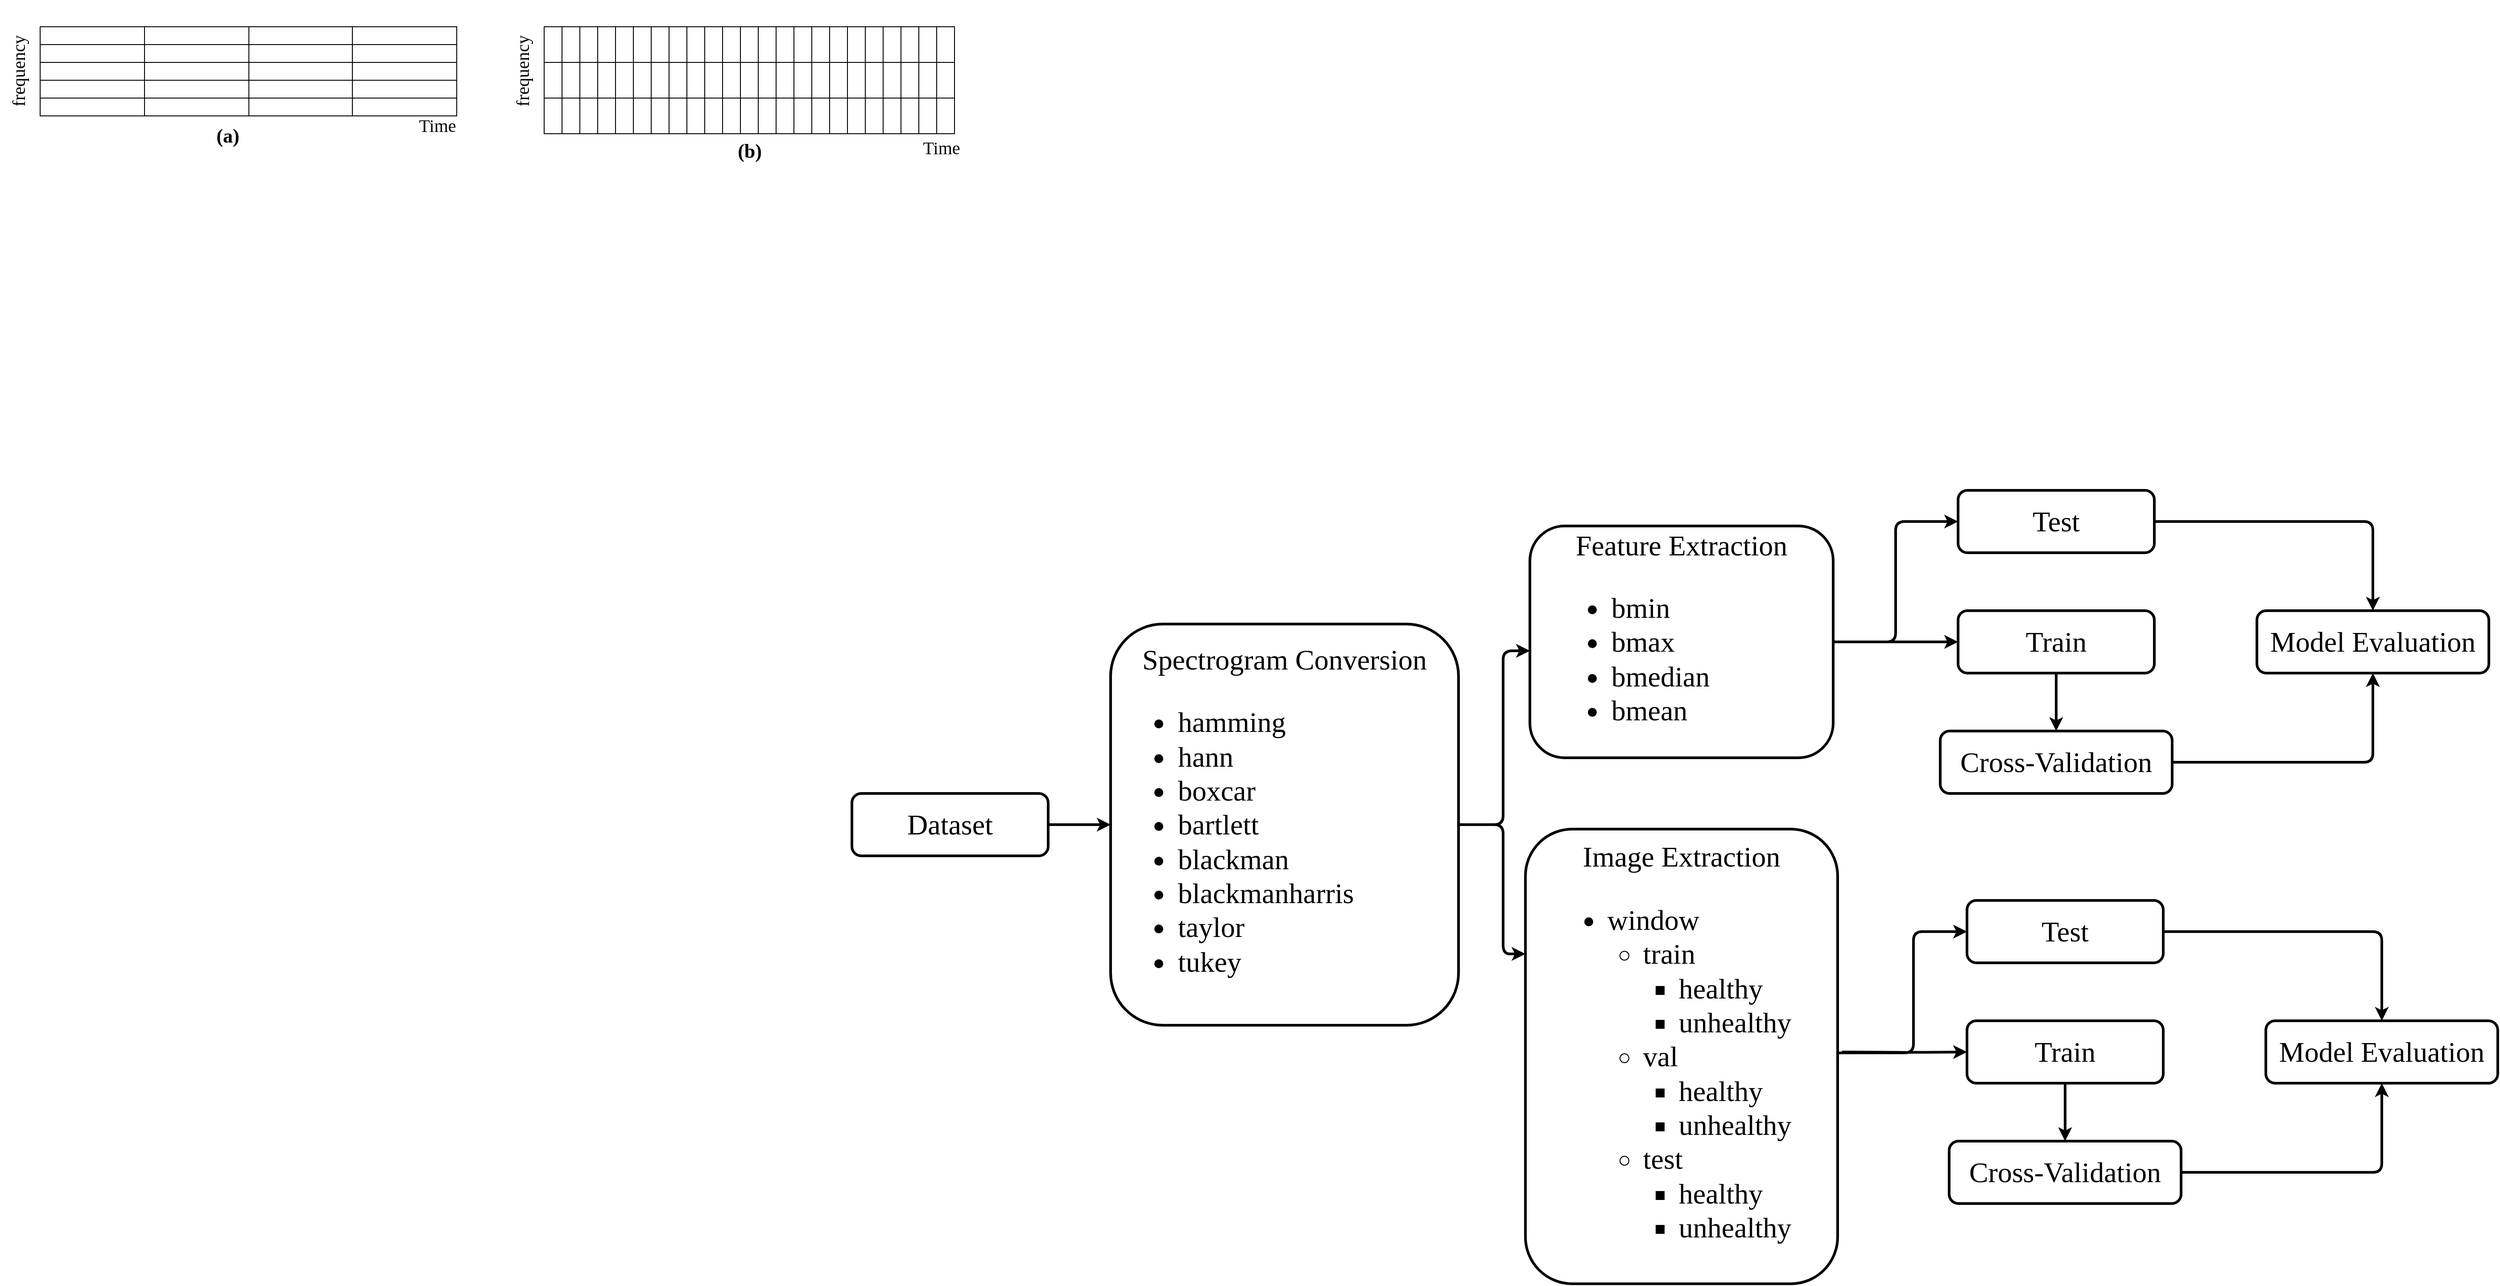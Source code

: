 <mxfile version="23.1.2" type="github">
  <diagram name="Page-1" id="A8CKlPdlSQbvUNhSut7a">
    <mxGraphModel dx="2095" dy="1342" grid="1" gridSize="10" guides="1" tooltips="1" connect="1" arrows="1" fold="1" page="1" pageScale="1" pageWidth="827" pageHeight="1169" math="0" shadow="0">
      <root>
        <mxCell id="0" />
        <mxCell id="1" parent="0" />
        <mxCell id="wyNzjHrCBUUMBbqxbBF1-1" value="" style="shape=table;startSize=0;container=1;collapsible=0;childLayout=tableLayout;fontSize=16;" parent="1" vertex="1">
          <mxGeometry x="150" y="320" width="467" height="100" as="geometry" />
        </mxCell>
        <mxCell id="wyNzjHrCBUUMBbqxbBF1-17" style="shape=tableRow;horizontal=0;startSize=0;swimlaneHead=0;swimlaneBody=0;strokeColor=inherit;top=0;left=0;bottom=0;right=0;collapsible=0;dropTarget=0;fillColor=none;points=[[0,0.5],[1,0.5]];portConstraint=eastwest;fontSize=16;" parent="wyNzjHrCBUUMBbqxbBF1-1" vertex="1">
          <mxGeometry width="467" height="20" as="geometry" />
        </mxCell>
        <mxCell id="wyNzjHrCBUUMBbqxbBF1-18" style="shape=partialRectangle;html=1;whiteSpace=wrap;connectable=0;strokeColor=inherit;overflow=hidden;fillColor=none;top=0;left=0;bottom=0;right=0;pointerEvents=1;fontSize=16;" parent="wyNzjHrCBUUMBbqxbBF1-17" vertex="1">
          <mxGeometry width="117" height="20" as="geometry">
            <mxRectangle width="117" height="20" as="alternateBounds" />
          </mxGeometry>
        </mxCell>
        <mxCell id="wyNzjHrCBUUMBbqxbBF1-19" style="shape=partialRectangle;html=1;whiteSpace=wrap;connectable=0;strokeColor=inherit;overflow=hidden;fillColor=none;top=0;left=0;bottom=0;right=0;pointerEvents=1;fontSize=16;" parent="wyNzjHrCBUUMBbqxbBF1-17" vertex="1">
          <mxGeometry x="117" width="117" height="20" as="geometry">
            <mxRectangle width="117" height="20" as="alternateBounds" />
          </mxGeometry>
        </mxCell>
        <mxCell id="wyNzjHrCBUUMBbqxbBF1-20" style="shape=partialRectangle;html=1;whiteSpace=wrap;connectable=0;strokeColor=inherit;overflow=hidden;fillColor=none;top=0;left=0;bottom=0;right=0;pointerEvents=1;fontSize=16;" parent="wyNzjHrCBUUMBbqxbBF1-17" vertex="1">
          <mxGeometry x="234" width="116" height="20" as="geometry">
            <mxRectangle width="116" height="20" as="alternateBounds" />
          </mxGeometry>
        </mxCell>
        <mxCell id="wyNzjHrCBUUMBbqxbBF1-21" style="shape=partialRectangle;html=1;whiteSpace=wrap;connectable=0;strokeColor=inherit;overflow=hidden;fillColor=none;top=0;left=0;bottom=0;right=0;pointerEvents=1;fontSize=16;" parent="wyNzjHrCBUUMBbqxbBF1-17" vertex="1">
          <mxGeometry x="350" width="117" height="20" as="geometry">
            <mxRectangle width="117" height="20" as="alternateBounds" />
          </mxGeometry>
        </mxCell>
        <mxCell id="wyNzjHrCBUUMBbqxbBF1-2" value="" style="shape=tableRow;horizontal=0;startSize=0;swimlaneHead=0;swimlaneBody=0;strokeColor=inherit;top=0;left=0;bottom=0;right=0;collapsible=0;dropTarget=0;fillColor=none;points=[[0,0.5],[1,0.5]];portConstraint=eastwest;fontSize=16;" parent="wyNzjHrCBUUMBbqxbBF1-1" vertex="1">
          <mxGeometry y="20" width="467" height="20" as="geometry" />
        </mxCell>
        <mxCell id="wyNzjHrCBUUMBbqxbBF1-14" style="shape=partialRectangle;html=1;whiteSpace=wrap;connectable=0;strokeColor=inherit;overflow=hidden;fillColor=none;top=0;left=0;bottom=0;right=0;pointerEvents=1;fontSize=16;" parent="wyNzjHrCBUUMBbqxbBF1-2" vertex="1">
          <mxGeometry width="117" height="20" as="geometry">
            <mxRectangle width="117" height="20" as="alternateBounds" />
          </mxGeometry>
        </mxCell>
        <mxCell id="wyNzjHrCBUUMBbqxbBF1-3" value="" style="shape=partialRectangle;html=1;whiteSpace=wrap;connectable=0;strokeColor=inherit;overflow=hidden;fillColor=none;top=0;left=0;bottom=0;right=0;pointerEvents=1;fontSize=16;" parent="wyNzjHrCBUUMBbqxbBF1-2" vertex="1">
          <mxGeometry x="117" width="117" height="20" as="geometry">
            <mxRectangle width="117" height="20" as="alternateBounds" />
          </mxGeometry>
        </mxCell>
        <mxCell id="wyNzjHrCBUUMBbqxbBF1-4" value="" style="shape=partialRectangle;html=1;whiteSpace=wrap;connectable=0;strokeColor=inherit;overflow=hidden;fillColor=none;top=0;left=0;bottom=0;right=0;pointerEvents=1;fontSize=16;" parent="wyNzjHrCBUUMBbqxbBF1-2" vertex="1">
          <mxGeometry x="234" width="116" height="20" as="geometry">
            <mxRectangle width="116" height="20" as="alternateBounds" />
          </mxGeometry>
        </mxCell>
        <mxCell id="wyNzjHrCBUUMBbqxbBF1-5" value="" style="shape=partialRectangle;html=1;whiteSpace=wrap;connectable=0;strokeColor=inherit;overflow=hidden;fillColor=none;top=0;left=0;bottom=0;right=0;pointerEvents=1;fontSize=16;" parent="wyNzjHrCBUUMBbqxbBF1-2" vertex="1">
          <mxGeometry x="350" width="117" height="20" as="geometry">
            <mxRectangle width="117" height="20" as="alternateBounds" />
          </mxGeometry>
        </mxCell>
        <mxCell id="wyNzjHrCBUUMBbqxbBF1-6" value="" style="shape=tableRow;horizontal=0;startSize=0;swimlaneHead=0;swimlaneBody=0;strokeColor=inherit;top=0;left=0;bottom=0;right=0;collapsible=0;dropTarget=0;fillColor=none;points=[[0,0.5],[1,0.5]];portConstraint=eastwest;fontSize=16;" parent="wyNzjHrCBUUMBbqxbBF1-1" vertex="1">
          <mxGeometry y="40" width="467" height="20" as="geometry" />
        </mxCell>
        <mxCell id="wyNzjHrCBUUMBbqxbBF1-15" style="shape=partialRectangle;html=1;whiteSpace=wrap;connectable=0;strokeColor=inherit;overflow=hidden;fillColor=none;top=0;left=0;bottom=0;right=0;pointerEvents=1;fontSize=16;" parent="wyNzjHrCBUUMBbqxbBF1-6" vertex="1">
          <mxGeometry width="117" height="20" as="geometry">
            <mxRectangle width="117" height="20" as="alternateBounds" />
          </mxGeometry>
        </mxCell>
        <mxCell id="wyNzjHrCBUUMBbqxbBF1-7" value="" style="shape=partialRectangle;html=1;whiteSpace=wrap;connectable=0;strokeColor=inherit;overflow=hidden;fillColor=none;top=0;left=0;bottom=0;right=0;pointerEvents=1;fontSize=16;" parent="wyNzjHrCBUUMBbqxbBF1-6" vertex="1">
          <mxGeometry x="117" width="117" height="20" as="geometry">
            <mxRectangle width="117" height="20" as="alternateBounds" />
          </mxGeometry>
        </mxCell>
        <mxCell id="wyNzjHrCBUUMBbqxbBF1-8" value="" style="shape=partialRectangle;html=1;whiteSpace=wrap;connectable=0;strokeColor=inherit;overflow=hidden;fillColor=none;top=0;left=0;bottom=0;right=0;pointerEvents=1;fontSize=16;" parent="wyNzjHrCBUUMBbqxbBF1-6" vertex="1">
          <mxGeometry x="234" width="116" height="20" as="geometry">
            <mxRectangle width="116" height="20" as="alternateBounds" />
          </mxGeometry>
        </mxCell>
        <mxCell id="wyNzjHrCBUUMBbqxbBF1-9" value="" style="shape=partialRectangle;html=1;whiteSpace=wrap;connectable=0;strokeColor=inherit;overflow=hidden;fillColor=none;top=0;left=0;bottom=0;right=0;pointerEvents=1;fontSize=16;" parent="wyNzjHrCBUUMBbqxbBF1-6" vertex="1">
          <mxGeometry x="350" width="117" height="20" as="geometry">
            <mxRectangle width="117" height="20" as="alternateBounds" />
          </mxGeometry>
        </mxCell>
        <mxCell id="wyNzjHrCBUUMBbqxbBF1-10" value="" style="shape=tableRow;horizontal=0;startSize=0;swimlaneHead=0;swimlaneBody=0;strokeColor=inherit;top=0;left=0;bottom=0;right=0;collapsible=0;dropTarget=0;fillColor=none;points=[[0,0.5],[1,0.5]];portConstraint=eastwest;fontSize=16;" parent="wyNzjHrCBUUMBbqxbBF1-1" vertex="1">
          <mxGeometry y="60" width="467" height="20" as="geometry" />
        </mxCell>
        <mxCell id="wyNzjHrCBUUMBbqxbBF1-16" style="shape=partialRectangle;html=1;whiteSpace=wrap;connectable=0;strokeColor=inherit;overflow=hidden;fillColor=none;top=0;left=0;bottom=0;right=0;pointerEvents=1;fontSize=16;" parent="wyNzjHrCBUUMBbqxbBF1-10" vertex="1">
          <mxGeometry width="117" height="20" as="geometry">
            <mxRectangle width="117" height="20" as="alternateBounds" />
          </mxGeometry>
        </mxCell>
        <mxCell id="wyNzjHrCBUUMBbqxbBF1-11" value="" style="shape=partialRectangle;html=1;whiteSpace=wrap;connectable=0;strokeColor=inherit;overflow=hidden;fillColor=none;top=0;left=0;bottom=0;right=0;pointerEvents=1;fontSize=16;" parent="wyNzjHrCBUUMBbqxbBF1-10" vertex="1">
          <mxGeometry x="117" width="117" height="20" as="geometry">
            <mxRectangle width="117" height="20" as="alternateBounds" />
          </mxGeometry>
        </mxCell>
        <mxCell id="wyNzjHrCBUUMBbqxbBF1-12" value="" style="shape=partialRectangle;html=1;whiteSpace=wrap;connectable=0;strokeColor=inherit;overflow=hidden;fillColor=none;top=0;left=0;bottom=0;right=0;pointerEvents=1;fontSize=16;" parent="wyNzjHrCBUUMBbqxbBF1-10" vertex="1">
          <mxGeometry x="234" width="116" height="20" as="geometry">
            <mxRectangle width="116" height="20" as="alternateBounds" />
          </mxGeometry>
        </mxCell>
        <mxCell id="wyNzjHrCBUUMBbqxbBF1-13" value="" style="shape=partialRectangle;html=1;whiteSpace=wrap;connectable=0;strokeColor=inherit;overflow=hidden;fillColor=none;top=0;left=0;bottom=0;right=0;pointerEvents=1;fontSize=16;" parent="wyNzjHrCBUUMBbqxbBF1-10" vertex="1">
          <mxGeometry x="350" width="117" height="20" as="geometry">
            <mxRectangle width="117" height="20" as="alternateBounds" />
          </mxGeometry>
        </mxCell>
        <mxCell id="wyNzjHrCBUUMBbqxbBF1-22" style="shape=tableRow;horizontal=0;startSize=0;swimlaneHead=0;swimlaneBody=0;strokeColor=inherit;top=0;left=0;bottom=0;right=0;collapsible=0;dropTarget=0;fillColor=none;points=[[0,0.5],[1,0.5]];portConstraint=eastwest;fontSize=16;" parent="wyNzjHrCBUUMBbqxbBF1-1" vertex="1">
          <mxGeometry y="80" width="467" height="20" as="geometry" />
        </mxCell>
        <mxCell id="wyNzjHrCBUUMBbqxbBF1-23" style="shape=partialRectangle;html=1;whiteSpace=wrap;connectable=0;strokeColor=inherit;overflow=hidden;fillColor=none;top=0;left=0;bottom=0;right=0;pointerEvents=1;fontSize=16;" parent="wyNzjHrCBUUMBbqxbBF1-22" vertex="1">
          <mxGeometry width="117" height="20" as="geometry">
            <mxRectangle width="117" height="20" as="alternateBounds" />
          </mxGeometry>
        </mxCell>
        <mxCell id="wyNzjHrCBUUMBbqxbBF1-24" style="shape=partialRectangle;html=1;whiteSpace=wrap;connectable=0;strokeColor=inherit;overflow=hidden;fillColor=none;top=0;left=0;bottom=0;right=0;pointerEvents=1;fontSize=16;" parent="wyNzjHrCBUUMBbqxbBF1-22" vertex="1">
          <mxGeometry x="117" width="117" height="20" as="geometry">
            <mxRectangle width="117" height="20" as="alternateBounds" />
          </mxGeometry>
        </mxCell>
        <mxCell id="wyNzjHrCBUUMBbqxbBF1-25" style="shape=partialRectangle;html=1;whiteSpace=wrap;connectable=0;strokeColor=inherit;overflow=hidden;fillColor=none;top=0;left=0;bottom=0;right=0;pointerEvents=1;fontSize=16;" parent="wyNzjHrCBUUMBbqxbBF1-22" vertex="1">
          <mxGeometry x="234" width="116" height="20" as="geometry">
            <mxRectangle width="116" height="20" as="alternateBounds" />
          </mxGeometry>
        </mxCell>
        <mxCell id="wyNzjHrCBUUMBbqxbBF1-26" style="shape=partialRectangle;html=1;whiteSpace=wrap;connectable=0;strokeColor=inherit;overflow=hidden;fillColor=none;top=0;left=0;bottom=0;right=0;pointerEvents=1;fontSize=16;" parent="wyNzjHrCBUUMBbqxbBF1-22" vertex="1">
          <mxGeometry x="350" width="117" height="20" as="geometry">
            <mxRectangle width="117" height="20" as="alternateBounds" />
          </mxGeometry>
        </mxCell>
        <mxCell id="wyNzjHrCBUUMBbqxbBF1-27" value="Time" style="text;html=1;align=center;verticalAlign=middle;resizable=0;points=[];autosize=1;strokeColor=none;fillColor=none;fontSize=20;fontFamily=Times New Roman;" parent="1" vertex="1">
          <mxGeometry x="560" y="410" width="70" height="40" as="geometry" />
        </mxCell>
        <mxCell id="wyNzjHrCBUUMBbqxbBF1-28" value="frequency" style="text;html=1;align=center;verticalAlign=middle;resizable=0;points=[];autosize=1;strokeColor=none;fillColor=none;fontSize=20;fontFamily=Times New Roman;rotation=-90;" parent="1" vertex="1">
          <mxGeometry x="75" y="350" width="100" height="40" as="geometry" />
        </mxCell>
        <mxCell id="wyNzjHrCBUUMBbqxbBF1-29" value="" style="shape=table;startSize=0;container=1;collapsible=0;childLayout=tableLayout;fontSize=16;" parent="1" vertex="1">
          <mxGeometry x="715" y="320" width="460" height="120" as="geometry" />
        </mxCell>
        <mxCell id="wyNzjHrCBUUMBbqxbBF1-30" value="" style="shape=tableRow;horizontal=0;startSize=0;swimlaneHead=0;swimlaneBody=0;strokeColor=inherit;top=0;left=0;bottom=0;right=0;collapsible=0;dropTarget=0;fillColor=none;points=[[0,0.5],[1,0.5]];portConstraint=eastwest;fontSize=16;" parent="wyNzjHrCBUUMBbqxbBF1-29" vertex="1">
          <mxGeometry width="460" height="40" as="geometry" />
        </mxCell>
        <mxCell id="wyNzjHrCBUUMBbqxbBF1-104" style="shape=partialRectangle;html=1;whiteSpace=wrap;connectable=0;strokeColor=inherit;overflow=hidden;fillColor=none;top=0;left=0;bottom=0;right=0;pointerEvents=1;fontSize=16;" parent="wyNzjHrCBUUMBbqxbBF1-30" vertex="1">
          <mxGeometry width="20" height="40" as="geometry">
            <mxRectangle width="20" height="40" as="alternateBounds" />
          </mxGeometry>
        </mxCell>
        <mxCell id="wyNzjHrCBUUMBbqxbBF1-101" style="shape=partialRectangle;html=1;whiteSpace=wrap;connectable=0;strokeColor=inherit;overflow=hidden;fillColor=none;top=0;left=0;bottom=0;right=0;pointerEvents=1;fontSize=16;" parent="wyNzjHrCBUUMBbqxbBF1-30" vertex="1">
          <mxGeometry x="20" width="20" height="40" as="geometry">
            <mxRectangle width="20" height="40" as="alternateBounds" />
          </mxGeometry>
        </mxCell>
        <mxCell id="wyNzjHrCBUUMBbqxbBF1-98" style="shape=partialRectangle;html=1;whiteSpace=wrap;connectable=0;strokeColor=inherit;overflow=hidden;fillColor=none;top=0;left=0;bottom=0;right=0;pointerEvents=1;fontSize=16;" parent="wyNzjHrCBUUMBbqxbBF1-30" vertex="1">
          <mxGeometry x="40" width="20" height="40" as="geometry">
            <mxRectangle width="20" height="40" as="alternateBounds" />
          </mxGeometry>
        </mxCell>
        <mxCell id="wyNzjHrCBUUMBbqxbBF1-95" style="shape=partialRectangle;html=1;whiteSpace=wrap;connectable=0;strokeColor=inherit;overflow=hidden;fillColor=none;top=0;left=0;bottom=0;right=0;pointerEvents=1;fontSize=16;" parent="wyNzjHrCBUUMBbqxbBF1-30" vertex="1">
          <mxGeometry x="60" width="20" height="40" as="geometry">
            <mxRectangle width="20" height="40" as="alternateBounds" />
          </mxGeometry>
        </mxCell>
        <mxCell id="wyNzjHrCBUUMBbqxbBF1-92" style="shape=partialRectangle;html=1;whiteSpace=wrap;connectable=0;strokeColor=inherit;overflow=hidden;fillColor=none;top=0;left=0;bottom=0;right=0;pointerEvents=1;fontSize=16;" parent="wyNzjHrCBUUMBbqxbBF1-30" vertex="1">
          <mxGeometry x="80" width="20" height="40" as="geometry">
            <mxRectangle width="20" height="40" as="alternateBounds" />
          </mxGeometry>
        </mxCell>
        <mxCell id="wyNzjHrCBUUMBbqxbBF1-89" style="shape=partialRectangle;html=1;whiteSpace=wrap;connectable=0;strokeColor=inherit;overflow=hidden;fillColor=none;top=0;left=0;bottom=0;right=0;pointerEvents=1;fontSize=16;" parent="wyNzjHrCBUUMBbqxbBF1-30" vertex="1">
          <mxGeometry x="100" width="20" height="40" as="geometry">
            <mxRectangle width="20" height="40" as="alternateBounds" />
          </mxGeometry>
        </mxCell>
        <mxCell id="wyNzjHrCBUUMBbqxbBF1-86" style="shape=partialRectangle;html=1;whiteSpace=wrap;connectable=0;strokeColor=inherit;overflow=hidden;fillColor=none;top=0;left=0;bottom=0;right=0;pointerEvents=1;fontSize=16;" parent="wyNzjHrCBUUMBbqxbBF1-30" vertex="1">
          <mxGeometry x="120" width="20" height="40" as="geometry">
            <mxRectangle width="20" height="40" as="alternateBounds" />
          </mxGeometry>
        </mxCell>
        <mxCell id="wyNzjHrCBUUMBbqxbBF1-83" style="shape=partialRectangle;html=1;whiteSpace=wrap;connectable=0;strokeColor=inherit;overflow=hidden;fillColor=none;top=0;left=0;bottom=0;right=0;pointerEvents=1;fontSize=16;" parent="wyNzjHrCBUUMBbqxbBF1-30" vertex="1">
          <mxGeometry x="140" width="20" height="40" as="geometry">
            <mxRectangle width="20" height="40" as="alternateBounds" />
          </mxGeometry>
        </mxCell>
        <mxCell id="wyNzjHrCBUUMBbqxbBF1-80" style="shape=partialRectangle;html=1;whiteSpace=wrap;connectable=0;strokeColor=inherit;overflow=hidden;fillColor=none;top=0;left=0;bottom=0;right=0;pointerEvents=1;fontSize=16;" parent="wyNzjHrCBUUMBbqxbBF1-30" vertex="1">
          <mxGeometry x="160" width="20" height="40" as="geometry">
            <mxRectangle width="20" height="40" as="alternateBounds" />
          </mxGeometry>
        </mxCell>
        <mxCell id="wyNzjHrCBUUMBbqxbBF1-77" style="shape=partialRectangle;html=1;whiteSpace=wrap;connectable=0;strokeColor=inherit;overflow=hidden;fillColor=none;top=0;left=0;bottom=0;right=0;pointerEvents=1;fontSize=16;" parent="wyNzjHrCBUUMBbqxbBF1-30" vertex="1">
          <mxGeometry x="180" width="20" height="40" as="geometry">
            <mxRectangle width="20" height="40" as="alternateBounds" />
          </mxGeometry>
        </mxCell>
        <mxCell id="wyNzjHrCBUUMBbqxbBF1-74" style="shape=partialRectangle;html=1;whiteSpace=wrap;connectable=0;strokeColor=inherit;overflow=hidden;fillColor=none;top=0;left=0;bottom=0;right=0;pointerEvents=1;fontSize=16;" parent="wyNzjHrCBUUMBbqxbBF1-30" vertex="1">
          <mxGeometry x="200" width="20" height="40" as="geometry">
            <mxRectangle width="20" height="40" as="alternateBounds" />
          </mxGeometry>
        </mxCell>
        <mxCell id="wyNzjHrCBUUMBbqxbBF1-71" style="shape=partialRectangle;html=1;whiteSpace=wrap;connectable=0;strokeColor=inherit;overflow=hidden;fillColor=none;top=0;left=0;bottom=0;right=0;pointerEvents=1;fontSize=16;" parent="wyNzjHrCBUUMBbqxbBF1-30" vertex="1">
          <mxGeometry x="220" width="20" height="40" as="geometry">
            <mxRectangle width="20" height="40" as="alternateBounds" />
          </mxGeometry>
        </mxCell>
        <mxCell id="wyNzjHrCBUUMBbqxbBF1-68" style="shape=partialRectangle;html=1;whiteSpace=wrap;connectable=0;strokeColor=inherit;overflow=hidden;fillColor=none;top=0;left=0;bottom=0;right=0;pointerEvents=1;fontSize=16;" parent="wyNzjHrCBUUMBbqxbBF1-30" vertex="1">
          <mxGeometry x="240" width="20" height="40" as="geometry">
            <mxRectangle width="20" height="40" as="alternateBounds" />
          </mxGeometry>
        </mxCell>
        <mxCell id="wyNzjHrCBUUMBbqxbBF1-65" style="shape=partialRectangle;html=1;whiteSpace=wrap;connectable=0;strokeColor=inherit;overflow=hidden;fillColor=none;top=0;left=0;bottom=0;right=0;pointerEvents=1;fontSize=16;" parent="wyNzjHrCBUUMBbqxbBF1-30" vertex="1">
          <mxGeometry x="260" width="20" height="40" as="geometry">
            <mxRectangle width="20" height="40" as="alternateBounds" />
          </mxGeometry>
        </mxCell>
        <mxCell id="wyNzjHrCBUUMBbqxbBF1-62" style="shape=partialRectangle;html=1;whiteSpace=wrap;connectable=0;strokeColor=inherit;overflow=hidden;fillColor=none;top=0;left=0;bottom=0;right=0;pointerEvents=1;fontSize=16;" parent="wyNzjHrCBUUMBbqxbBF1-30" vertex="1">
          <mxGeometry x="280" width="20" height="40" as="geometry">
            <mxRectangle width="20" height="40" as="alternateBounds" />
          </mxGeometry>
        </mxCell>
        <mxCell id="wyNzjHrCBUUMBbqxbBF1-59" style="shape=partialRectangle;html=1;whiteSpace=wrap;connectable=0;strokeColor=inherit;overflow=hidden;fillColor=none;top=0;left=0;bottom=0;right=0;pointerEvents=1;fontSize=16;" parent="wyNzjHrCBUUMBbqxbBF1-30" vertex="1">
          <mxGeometry x="300" width="20" height="40" as="geometry">
            <mxRectangle width="20" height="40" as="alternateBounds" />
          </mxGeometry>
        </mxCell>
        <mxCell id="wyNzjHrCBUUMBbqxbBF1-54" style="shape=partialRectangle;html=1;whiteSpace=wrap;connectable=0;strokeColor=inherit;overflow=hidden;fillColor=none;top=0;left=0;bottom=0;right=0;pointerEvents=1;fontSize=16;" parent="wyNzjHrCBUUMBbqxbBF1-30" vertex="1">
          <mxGeometry x="320" width="20" height="40" as="geometry">
            <mxRectangle width="20" height="40" as="alternateBounds" />
          </mxGeometry>
        </mxCell>
        <mxCell id="wyNzjHrCBUUMBbqxbBF1-51" style="shape=partialRectangle;html=1;whiteSpace=wrap;connectable=0;strokeColor=inherit;overflow=hidden;fillColor=none;top=0;left=0;bottom=0;right=0;pointerEvents=1;fontSize=16;" parent="wyNzjHrCBUUMBbqxbBF1-30" vertex="1">
          <mxGeometry x="340" width="20" height="40" as="geometry">
            <mxRectangle width="20" height="40" as="alternateBounds" />
          </mxGeometry>
        </mxCell>
        <mxCell id="wyNzjHrCBUUMBbqxbBF1-48" style="shape=partialRectangle;html=1;whiteSpace=wrap;connectable=0;strokeColor=inherit;overflow=hidden;fillColor=none;top=0;left=0;bottom=0;right=0;pointerEvents=1;fontSize=16;" parent="wyNzjHrCBUUMBbqxbBF1-30" vertex="1">
          <mxGeometry x="360" width="20" height="40" as="geometry">
            <mxRectangle width="20" height="40" as="alternateBounds" />
          </mxGeometry>
        </mxCell>
        <mxCell id="wyNzjHrCBUUMBbqxbBF1-45" style="shape=partialRectangle;html=1;whiteSpace=wrap;connectable=0;strokeColor=inherit;overflow=hidden;fillColor=none;top=0;left=0;bottom=0;right=0;pointerEvents=1;fontSize=16;" parent="wyNzjHrCBUUMBbqxbBF1-30" vertex="1">
          <mxGeometry x="380" width="20" height="40" as="geometry">
            <mxRectangle width="20" height="40" as="alternateBounds" />
          </mxGeometry>
        </mxCell>
        <mxCell id="wyNzjHrCBUUMBbqxbBF1-42" style="shape=partialRectangle;html=1;whiteSpace=wrap;connectable=0;strokeColor=inherit;overflow=hidden;fillColor=none;top=0;left=0;bottom=0;right=0;pointerEvents=1;fontSize=16;" parent="wyNzjHrCBUUMBbqxbBF1-30" vertex="1">
          <mxGeometry x="400" width="20" height="40" as="geometry">
            <mxRectangle width="20" height="40" as="alternateBounds" />
          </mxGeometry>
        </mxCell>
        <mxCell id="wyNzjHrCBUUMBbqxbBF1-31" value="" style="shape=partialRectangle;html=1;whiteSpace=wrap;connectable=0;strokeColor=inherit;overflow=hidden;fillColor=none;top=0;left=0;bottom=0;right=0;pointerEvents=1;fontSize=16;" parent="wyNzjHrCBUUMBbqxbBF1-30" vertex="1">
          <mxGeometry x="420" width="20" height="40" as="geometry">
            <mxRectangle width="20" height="40" as="alternateBounds" />
          </mxGeometry>
        </mxCell>
        <mxCell id="wyNzjHrCBUUMBbqxbBF1-32" value="" style="shape=partialRectangle;html=1;whiteSpace=wrap;connectable=0;strokeColor=inherit;overflow=hidden;fillColor=none;top=0;left=0;bottom=0;right=0;pointerEvents=1;fontSize=16;" parent="wyNzjHrCBUUMBbqxbBF1-30" vertex="1">
          <mxGeometry x="440" width="20" height="40" as="geometry">
            <mxRectangle width="20" height="40" as="alternateBounds" />
          </mxGeometry>
        </mxCell>
        <mxCell id="wyNzjHrCBUUMBbqxbBF1-34" value="" style="shape=tableRow;horizontal=0;startSize=0;swimlaneHead=0;swimlaneBody=0;strokeColor=inherit;top=0;left=0;bottom=0;right=0;collapsible=0;dropTarget=0;fillColor=none;points=[[0,0.5],[1,0.5]];portConstraint=eastwest;fontSize=16;" parent="wyNzjHrCBUUMBbqxbBF1-29" vertex="1">
          <mxGeometry y="40" width="460" height="40" as="geometry" />
        </mxCell>
        <mxCell id="wyNzjHrCBUUMBbqxbBF1-105" style="shape=partialRectangle;html=1;whiteSpace=wrap;connectable=0;strokeColor=inherit;overflow=hidden;fillColor=none;top=0;left=0;bottom=0;right=0;pointerEvents=1;fontSize=16;" parent="wyNzjHrCBUUMBbqxbBF1-34" vertex="1">
          <mxGeometry width="20" height="40" as="geometry">
            <mxRectangle width="20" height="40" as="alternateBounds" />
          </mxGeometry>
        </mxCell>
        <mxCell id="wyNzjHrCBUUMBbqxbBF1-102" style="shape=partialRectangle;html=1;whiteSpace=wrap;connectable=0;strokeColor=inherit;overflow=hidden;fillColor=none;top=0;left=0;bottom=0;right=0;pointerEvents=1;fontSize=16;" parent="wyNzjHrCBUUMBbqxbBF1-34" vertex="1">
          <mxGeometry x="20" width="20" height="40" as="geometry">
            <mxRectangle width="20" height="40" as="alternateBounds" />
          </mxGeometry>
        </mxCell>
        <mxCell id="wyNzjHrCBUUMBbqxbBF1-99" style="shape=partialRectangle;html=1;whiteSpace=wrap;connectable=0;strokeColor=inherit;overflow=hidden;fillColor=none;top=0;left=0;bottom=0;right=0;pointerEvents=1;fontSize=16;" parent="wyNzjHrCBUUMBbqxbBF1-34" vertex="1">
          <mxGeometry x="40" width="20" height="40" as="geometry">
            <mxRectangle width="20" height="40" as="alternateBounds" />
          </mxGeometry>
        </mxCell>
        <mxCell id="wyNzjHrCBUUMBbqxbBF1-96" style="shape=partialRectangle;html=1;whiteSpace=wrap;connectable=0;strokeColor=inherit;overflow=hidden;fillColor=none;top=0;left=0;bottom=0;right=0;pointerEvents=1;fontSize=16;" parent="wyNzjHrCBUUMBbqxbBF1-34" vertex="1">
          <mxGeometry x="60" width="20" height="40" as="geometry">
            <mxRectangle width="20" height="40" as="alternateBounds" />
          </mxGeometry>
        </mxCell>
        <mxCell id="wyNzjHrCBUUMBbqxbBF1-93" style="shape=partialRectangle;html=1;whiteSpace=wrap;connectable=0;strokeColor=inherit;overflow=hidden;fillColor=none;top=0;left=0;bottom=0;right=0;pointerEvents=1;fontSize=16;" parent="wyNzjHrCBUUMBbqxbBF1-34" vertex="1">
          <mxGeometry x="80" width="20" height="40" as="geometry">
            <mxRectangle width="20" height="40" as="alternateBounds" />
          </mxGeometry>
        </mxCell>
        <mxCell id="wyNzjHrCBUUMBbqxbBF1-90" style="shape=partialRectangle;html=1;whiteSpace=wrap;connectable=0;strokeColor=inherit;overflow=hidden;fillColor=none;top=0;left=0;bottom=0;right=0;pointerEvents=1;fontSize=16;" parent="wyNzjHrCBUUMBbqxbBF1-34" vertex="1">
          <mxGeometry x="100" width="20" height="40" as="geometry">
            <mxRectangle width="20" height="40" as="alternateBounds" />
          </mxGeometry>
        </mxCell>
        <mxCell id="wyNzjHrCBUUMBbqxbBF1-87" style="shape=partialRectangle;html=1;whiteSpace=wrap;connectable=0;strokeColor=inherit;overflow=hidden;fillColor=none;top=0;left=0;bottom=0;right=0;pointerEvents=1;fontSize=16;" parent="wyNzjHrCBUUMBbqxbBF1-34" vertex="1">
          <mxGeometry x="120" width="20" height="40" as="geometry">
            <mxRectangle width="20" height="40" as="alternateBounds" />
          </mxGeometry>
        </mxCell>
        <mxCell id="wyNzjHrCBUUMBbqxbBF1-84" style="shape=partialRectangle;html=1;whiteSpace=wrap;connectable=0;strokeColor=inherit;overflow=hidden;fillColor=none;top=0;left=0;bottom=0;right=0;pointerEvents=1;fontSize=16;" parent="wyNzjHrCBUUMBbqxbBF1-34" vertex="1">
          <mxGeometry x="140" width="20" height="40" as="geometry">
            <mxRectangle width="20" height="40" as="alternateBounds" />
          </mxGeometry>
        </mxCell>
        <mxCell id="wyNzjHrCBUUMBbqxbBF1-81" style="shape=partialRectangle;html=1;whiteSpace=wrap;connectable=0;strokeColor=inherit;overflow=hidden;fillColor=none;top=0;left=0;bottom=0;right=0;pointerEvents=1;fontSize=16;" parent="wyNzjHrCBUUMBbqxbBF1-34" vertex="1">
          <mxGeometry x="160" width="20" height="40" as="geometry">
            <mxRectangle width="20" height="40" as="alternateBounds" />
          </mxGeometry>
        </mxCell>
        <mxCell id="wyNzjHrCBUUMBbqxbBF1-78" style="shape=partialRectangle;html=1;whiteSpace=wrap;connectable=0;strokeColor=inherit;overflow=hidden;fillColor=none;top=0;left=0;bottom=0;right=0;pointerEvents=1;fontSize=16;" parent="wyNzjHrCBUUMBbqxbBF1-34" vertex="1">
          <mxGeometry x="180" width="20" height="40" as="geometry">
            <mxRectangle width="20" height="40" as="alternateBounds" />
          </mxGeometry>
        </mxCell>
        <mxCell id="wyNzjHrCBUUMBbqxbBF1-75" style="shape=partialRectangle;html=1;whiteSpace=wrap;connectable=0;strokeColor=inherit;overflow=hidden;fillColor=none;top=0;left=0;bottom=0;right=0;pointerEvents=1;fontSize=16;" parent="wyNzjHrCBUUMBbqxbBF1-34" vertex="1">
          <mxGeometry x="200" width="20" height="40" as="geometry">
            <mxRectangle width="20" height="40" as="alternateBounds" />
          </mxGeometry>
        </mxCell>
        <mxCell id="wyNzjHrCBUUMBbqxbBF1-72" style="shape=partialRectangle;html=1;whiteSpace=wrap;connectable=0;strokeColor=inherit;overflow=hidden;fillColor=none;top=0;left=0;bottom=0;right=0;pointerEvents=1;fontSize=16;" parent="wyNzjHrCBUUMBbqxbBF1-34" vertex="1">
          <mxGeometry x="220" width="20" height="40" as="geometry">
            <mxRectangle width="20" height="40" as="alternateBounds" />
          </mxGeometry>
        </mxCell>
        <mxCell id="wyNzjHrCBUUMBbqxbBF1-69" style="shape=partialRectangle;html=1;whiteSpace=wrap;connectable=0;strokeColor=inherit;overflow=hidden;fillColor=none;top=0;left=0;bottom=0;right=0;pointerEvents=1;fontSize=16;" parent="wyNzjHrCBUUMBbqxbBF1-34" vertex="1">
          <mxGeometry x="240" width="20" height="40" as="geometry">
            <mxRectangle width="20" height="40" as="alternateBounds" />
          </mxGeometry>
        </mxCell>
        <mxCell id="wyNzjHrCBUUMBbqxbBF1-66" style="shape=partialRectangle;html=1;whiteSpace=wrap;connectable=0;strokeColor=inherit;overflow=hidden;fillColor=none;top=0;left=0;bottom=0;right=0;pointerEvents=1;fontSize=16;" parent="wyNzjHrCBUUMBbqxbBF1-34" vertex="1">
          <mxGeometry x="260" width="20" height="40" as="geometry">
            <mxRectangle width="20" height="40" as="alternateBounds" />
          </mxGeometry>
        </mxCell>
        <mxCell id="wyNzjHrCBUUMBbqxbBF1-63" style="shape=partialRectangle;html=1;whiteSpace=wrap;connectable=0;strokeColor=inherit;overflow=hidden;fillColor=none;top=0;left=0;bottom=0;right=0;pointerEvents=1;fontSize=16;" parent="wyNzjHrCBUUMBbqxbBF1-34" vertex="1">
          <mxGeometry x="280" width="20" height="40" as="geometry">
            <mxRectangle width="20" height="40" as="alternateBounds" />
          </mxGeometry>
        </mxCell>
        <mxCell id="wyNzjHrCBUUMBbqxbBF1-60" style="shape=partialRectangle;html=1;whiteSpace=wrap;connectable=0;strokeColor=inherit;overflow=hidden;fillColor=none;top=0;left=0;bottom=0;right=0;pointerEvents=1;fontSize=16;" parent="wyNzjHrCBUUMBbqxbBF1-34" vertex="1">
          <mxGeometry x="300" width="20" height="40" as="geometry">
            <mxRectangle width="20" height="40" as="alternateBounds" />
          </mxGeometry>
        </mxCell>
        <mxCell id="wyNzjHrCBUUMBbqxbBF1-55" style="shape=partialRectangle;html=1;whiteSpace=wrap;connectable=0;strokeColor=inherit;overflow=hidden;fillColor=none;top=0;left=0;bottom=0;right=0;pointerEvents=1;fontSize=16;" parent="wyNzjHrCBUUMBbqxbBF1-34" vertex="1">
          <mxGeometry x="320" width="20" height="40" as="geometry">
            <mxRectangle width="20" height="40" as="alternateBounds" />
          </mxGeometry>
        </mxCell>
        <mxCell id="wyNzjHrCBUUMBbqxbBF1-52" style="shape=partialRectangle;html=1;whiteSpace=wrap;connectable=0;strokeColor=inherit;overflow=hidden;fillColor=none;top=0;left=0;bottom=0;right=0;pointerEvents=1;fontSize=16;" parent="wyNzjHrCBUUMBbqxbBF1-34" vertex="1">
          <mxGeometry x="340" width="20" height="40" as="geometry">
            <mxRectangle width="20" height="40" as="alternateBounds" />
          </mxGeometry>
        </mxCell>
        <mxCell id="wyNzjHrCBUUMBbqxbBF1-49" style="shape=partialRectangle;html=1;whiteSpace=wrap;connectable=0;strokeColor=inherit;overflow=hidden;fillColor=none;top=0;left=0;bottom=0;right=0;pointerEvents=1;fontSize=16;" parent="wyNzjHrCBUUMBbqxbBF1-34" vertex="1">
          <mxGeometry x="360" width="20" height="40" as="geometry">
            <mxRectangle width="20" height="40" as="alternateBounds" />
          </mxGeometry>
        </mxCell>
        <mxCell id="wyNzjHrCBUUMBbqxbBF1-46" style="shape=partialRectangle;html=1;whiteSpace=wrap;connectable=0;strokeColor=inherit;overflow=hidden;fillColor=none;top=0;left=0;bottom=0;right=0;pointerEvents=1;fontSize=16;" parent="wyNzjHrCBUUMBbqxbBF1-34" vertex="1">
          <mxGeometry x="380" width="20" height="40" as="geometry">
            <mxRectangle width="20" height="40" as="alternateBounds" />
          </mxGeometry>
        </mxCell>
        <mxCell id="wyNzjHrCBUUMBbqxbBF1-43" style="shape=partialRectangle;html=1;whiteSpace=wrap;connectable=0;strokeColor=inherit;overflow=hidden;fillColor=none;top=0;left=0;bottom=0;right=0;pointerEvents=1;fontSize=16;" parent="wyNzjHrCBUUMBbqxbBF1-34" vertex="1">
          <mxGeometry x="400" width="20" height="40" as="geometry">
            <mxRectangle width="20" height="40" as="alternateBounds" />
          </mxGeometry>
        </mxCell>
        <mxCell id="wyNzjHrCBUUMBbqxbBF1-35" value="" style="shape=partialRectangle;html=1;whiteSpace=wrap;connectable=0;strokeColor=inherit;overflow=hidden;fillColor=none;top=0;left=0;bottom=0;right=0;pointerEvents=1;fontSize=16;" parent="wyNzjHrCBUUMBbqxbBF1-34" vertex="1">
          <mxGeometry x="420" width="20" height="40" as="geometry">
            <mxRectangle width="20" height="40" as="alternateBounds" />
          </mxGeometry>
        </mxCell>
        <mxCell id="wyNzjHrCBUUMBbqxbBF1-36" value="" style="shape=partialRectangle;html=1;whiteSpace=wrap;connectable=0;strokeColor=inherit;overflow=hidden;fillColor=none;top=0;left=0;bottom=0;right=0;pointerEvents=1;fontSize=16;" parent="wyNzjHrCBUUMBbqxbBF1-34" vertex="1">
          <mxGeometry x="440" width="20" height="40" as="geometry">
            <mxRectangle width="20" height="40" as="alternateBounds" />
          </mxGeometry>
        </mxCell>
        <mxCell id="wyNzjHrCBUUMBbqxbBF1-38" value="" style="shape=tableRow;horizontal=0;startSize=0;swimlaneHead=0;swimlaneBody=0;strokeColor=inherit;top=0;left=0;bottom=0;right=0;collapsible=0;dropTarget=0;fillColor=none;points=[[0,0.5],[1,0.5]];portConstraint=eastwest;fontSize=16;" parent="wyNzjHrCBUUMBbqxbBF1-29" vertex="1">
          <mxGeometry y="80" width="460" height="40" as="geometry" />
        </mxCell>
        <mxCell id="wyNzjHrCBUUMBbqxbBF1-106" style="shape=partialRectangle;html=1;whiteSpace=wrap;connectable=0;strokeColor=inherit;overflow=hidden;fillColor=none;top=0;left=0;bottom=0;right=0;pointerEvents=1;fontSize=16;" parent="wyNzjHrCBUUMBbqxbBF1-38" vertex="1">
          <mxGeometry width="20" height="40" as="geometry">
            <mxRectangle width="20" height="40" as="alternateBounds" />
          </mxGeometry>
        </mxCell>
        <mxCell id="wyNzjHrCBUUMBbqxbBF1-103" style="shape=partialRectangle;html=1;whiteSpace=wrap;connectable=0;strokeColor=inherit;overflow=hidden;fillColor=none;top=0;left=0;bottom=0;right=0;pointerEvents=1;fontSize=16;" parent="wyNzjHrCBUUMBbqxbBF1-38" vertex="1">
          <mxGeometry x="20" width="20" height="40" as="geometry">
            <mxRectangle width="20" height="40" as="alternateBounds" />
          </mxGeometry>
        </mxCell>
        <mxCell id="wyNzjHrCBUUMBbqxbBF1-100" style="shape=partialRectangle;html=1;whiteSpace=wrap;connectable=0;strokeColor=inherit;overflow=hidden;fillColor=none;top=0;left=0;bottom=0;right=0;pointerEvents=1;fontSize=16;" parent="wyNzjHrCBUUMBbqxbBF1-38" vertex="1">
          <mxGeometry x="40" width="20" height="40" as="geometry">
            <mxRectangle width="20" height="40" as="alternateBounds" />
          </mxGeometry>
        </mxCell>
        <mxCell id="wyNzjHrCBUUMBbqxbBF1-97" style="shape=partialRectangle;html=1;whiteSpace=wrap;connectable=0;strokeColor=inherit;overflow=hidden;fillColor=none;top=0;left=0;bottom=0;right=0;pointerEvents=1;fontSize=16;" parent="wyNzjHrCBUUMBbqxbBF1-38" vertex="1">
          <mxGeometry x="60" width="20" height="40" as="geometry">
            <mxRectangle width="20" height="40" as="alternateBounds" />
          </mxGeometry>
        </mxCell>
        <mxCell id="wyNzjHrCBUUMBbqxbBF1-94" style="shape=partialRectangle;html=1;whiteSpace=wrap;connectable=0;strokeColor=inherit;overflow=hidden;fillColor=none;top=0;left=0;bottom=0;right=0;pointerEvents=1;fontSize=16;" parent="wyNzjHrCBUUMBbqxbBF1-38" vertex="1">
          <mxGeometry x="80" width="20" height="40" as="geometry">
            <mxRectangle width="20" height="40" as="alternateBounds" />
          </mxGeometry>
        </mxCell>
        <mxCell id="wyNzjHrCBUUMBbqxbBF1-91" style="shape=partialRectangle;html=1;whiteSpace=wrap;connectable=0;strokeColor=inherit;overflow=hidden;fillColor=none;top=0;left=0;bottom=0;right=0;pointerEvents=1;fontSize=16;" parent="wyNzjHrCBUUMBbqxbBF1-38" vertex="1">
          <mxGeometry x="100" width="20" height="40" as="geometry">
            <mxRectangle width="20" height="40" as="alternateBounds" />
          </mxGeometry>
        </mxCell>
        <mxCell id="wyNzjHrCBUUMBbqxbBF1-88" style="shape=partialRectangle;html=1;whiteSpace=wrap;connectable=0;strokeColor=inherit;overflow=hidden;fillColor=none;top=0;left=0;bottom=0;right=0;pointerEvents=1;fontSize=16;" parent="wyNzjHrCBUUMBbqxbBF1-38" vertex="1">
          <mxGeometry x="120" width="20" height="40" as="geometry">
            <mxRectangle width="20" height="40" as="alternateBounds" />
          </mxGeometry>
        </mxCell>
        <mxCell id="wyNzjHrCBUUMBbqxbBF1-85" style="shape=partialRectangle;html=1;whiteSpace=wrap;connectable=0;strokeColor=inherit;overflow=hidden;fillColor=none;top=0;left=0;bottom=0;right=0;pointerEvents=1;fontSize=16;" parent="wyNzjHrCBUUMBbqxbBF1-38" vertex="1">
          <mxGeometry x="140" width="20" height="40" as="geometry">
            <mxRectangle width="20" height="40" as="alternateBounds" />
          </mxGeometry>
        </mxCell>
        <mxCell id="wyNzjHrCBUUMBbqxbBF1-82" style="shape=partialRectangle;html=1;whiteSpace=wrap;connectable=0;strokeColor=inherit;overflow=hidden;fillColor=none;top=0;left=0;bottom=0;right=0;pointerEvents=1;fontSize=16;" parent="wyNzjHrCBUUMBbqxbBF1-38" vertex="1">
          <mxGeometry x="160" width="20" height="40" as="geometry">
            <mxRectangle width="20" height="40" as="alternateBounds" />
          </mxGeometry>
        </mxCell>
        <mxCell id="wyNzjHrCBUUMBbqxbBF1-79" style="shape=partialRectangle;html=1;whiteSpace=wrap;connectable=0;strokeColor=inherit;overflow=hidden;fillColor=none;top=0;left=0;bottom=0;right=0;pointerEvents=1;fontSize=16;" parent="wyNzjHrCBUUMBbqxbBF1-38" vertex="1">
          <mxGeometry x="180" width="20" height="40" as="geometry">
            <mxRectangle width="20" height="40" as="alternateBounds" />
          </mxGeometry>
        </mxCell>
        <mxCell id="wyNzjHrCBUUMBbqxbBF1-76" style="shape=partialRectangle;html=1;whiteSpace=wrap;connectable=0;strokeColor=inherit;overflow=hidden;fillColor=none;top=0;left=0;bottom=0;right=0;pointerEvents=1;fontSize=16;" parent="wyNzjHrCBUUMBbqxbBF1-38" vertex="1">
          <mxGeometry x="200" width="20" height="40" as="geometry">
            <mxRectangle width="20" height="40" as="alternateBounds" />
          </mxGeometry>
        </mxCell>
        <mxCell id="wyNzjHrCBUUMBbqxbBF1-73" style="shape=partialRectangle;html=1;whiteSpace=wrap;connectable=0;strokeColor=inherit;overflow=hidden;fillColor=none;top=0;left=0;bottom=0;right=0;pointerEvents=1;fontSize=16;" parent="wyNzjHrCBUUMBbqxbBF1-38" vertex="1">
          <mxGeometry x="220" width="20" height="40" as="geometry">
            <mxRectangle width="20" height="40" as="alternateBounds" />
          </mxGeometry>
        </mxCell>
        <mxCell id="wyNzjHrCBUUMBbqxbBF1-70" style="shape=partialRectangle;html=1;whiteSpace=wrap;connectable=0;strokeColor=inherit;overflow=hidden;fillColor=none;top=0;left=0;bottom=0;right=0;pointerEvents=1;fontSize=16;" parent="wyNzjHrCBUUMBbqxbBF1-38" vertex="1">
          <mxGeometry x="240" width="20" height="40" as="geometry">
            <mxRectangle width="20" height="40" as="alternateBounds" />
          </mxGeometry>
        </mxCell>
        <mxCell id="wyNzjHrCBUUMBbqxbBF1-67" style="shape=partialRectangle;html=1;whiteSpace=wrap;connectable=0;strokeColor=inherit;overflow=hidden;fillColor=none;top=0;left=0;bottom=0;right=0;pointerEvents=1;fontSize=16;" parent="wyNzjHrCBUUMBbqxbBF1-38" vertex="1">
          <mxGeometry x="260" width="20" height="40" as="geometry">
            <mxRectangle width="20" height="40" as="alternateBounds" />
          </mxGeometry>
        </mxCell>
        <mxCell id="wyNzjHrCBUUMBbqxbBF1-64" style="shape=partialRectangle;html=1;whiteSpace=wrap;connectable=0;strokeColor=inherit;overflow=hidden;fillColor=none;top=0;left=0;bottom=0;right=0;pointerEvents=1;fontSize=16;" parent="wyNzjHrCBUUMBbqxbBF1-38" vertex="1">
          <mxGeometry x="280" width="20" height="40" as="geometry">
            <mxRectangle width="20" height="40" as="alternateBounds" />
          </mxGeometry>
        </mxCell>
        <mxCell id="wyNzjHrCBUUMBbqxbBF1-61" style="shape=partialRectangle;html=1;whiteSpace=wrap;connectable=0;strokeColor=inherit;overflow=hidden;fillColor=none;top=0;left=0;bottom=0;right=0;pointerEvents=1;fontSize=16;" parent="wyNzjHrCBUUMBbqxbBF1-38" vertex="1">
          <mxGeometry x="300" width="20" height="40" as="geometry">
            <mxRectangle width="20" height="40" as="alternateBounds" />
          </mxGeometry>
        </mxCell>
        <mxCell id="wyNzjHrCBUUMBbqxbBF1-56" style="shape=partialRectangle;html=1;whiteSpace=wrap;connectable=0;strokeColor=inherit;overflow=hidden;fillColor=none;top=0;left=0;bottom=0;right=0;pointerEvents=1;fontSize=16;" parent="wyNzjHrCBUUMBbqxbBF1-38" vertex="1">
          <mxGeometry x="320" width="20" height="40" as="geometry">
            <mxRectangle width="20" height="40" as="alternateBounds" />
          </mxGeometry>
        </mxCell>
        <mxCell id="wyNzjHrCBUUMBbqxbBF1-53" style="shape=partialRectangle;html=1;whiteSpace=wrap;connectable=0;strokeColor=inherit;overflow=hidden;fillColor=none;top=0;left=0;bottom=0;right=0;pointerEvents=1;fontSize=16;" parent="wyNzjHrCBUUMBbqxbBF1-38" vertex="1">
          <mxGeometry x="340" width="20" height="40" as="geometry">
            <mxRectangle width="20" height="40" as="alternateBounds" />
          </mxGeometry>
        </mxCell>
        <mxCell id="wyNzjHrCBUUMBbqxbBF1-50" style="shape=partialRectangle;html=1;whiteSpace=wrap;connectable=0;strokeColor=inherit;overflow=hidden;fillColor=none;top=0;left=0;bottom=0;right=0;pointerEvents=1;fontSize=16;" parent="wyNzjHrCBUUMBbqxbBF1-38" vertex="1">
          <mxGeometry x="360" width="20" height="40" as="geometry">
            <mxRectangle width="20" height="40" as="alternateBounds" />
          </mxGeometry>
        </mxCell>
        <mxCell id="wyNzjHrCBUUMBbqxbBF1-47" style="shape=partialRectangle;html=1;whiteSpace=wrap;connectable=0;strokeColor=inherit;overflow=hidden;fillColor=none;top=0;left=0;bottom=0;right=0;pointerEvents=1;fontSize=16;" parent="wyNzjHrCBUUMBbqxbBF1-38" vertex="1">
          <mxGeometry x="380" width="20" height="40" as="geometry">
            <mxRectangle width="20" height="40" as="alternateBounds" />
          </mxGeometry>
        </mxCell>
        <mxCell id="wyNzjHrCBUUMBbqxbBF1-44" style="shape=partialRectangle;html=1;whiteSpace=wrap;connectable=0;strokeColor=inherit;overflow=hidden;fillColor=none;top=0;left=0;bottom=0;right=0;pointerEvents=1;fontSize=16;" parent="wyNzjHrCBUUMBbqxbBF1-38" vertex="1">
          <mxGeometry x="400" width="20" height="40" as="geometry">
            <mxRectangle width="20" height="40" as="alternateBounds" />
          </mxGeometry>
        </mxCell>
        <mxCell id="wyNzjHrCBUUMBbqxbBF1-39" value="" style="shape=partialRectangle;html=1;whiteSpace=wrap;connectable=0;strokeColor=inherit;overflow=hidden;fillColor=none;top=0;left=0;bottom=0;right=0;pointerEvents=1;fontSize=16;" parent="wyNzjHrCBUUMBbqxbBF1-38" vertex="1">
          <mxGeometry x="420" width="20" height="40" as="geometry">
            <mxRectangle width="20" height="40" as="alternateBounds" />
          </mxGeometry>
        </mxCell>
        <mxCell id="wyNzjHrCBUUMBbqxbBF1-40" value="" style="shape=partialRectangle;html=1;whiteSpace=wrap;connectable=0;strokeColor=inherit;overflow=hidden;fillColor=none;top=0;left=0;bottom=0;right=0;pointerEvents=1;fontSize=16;" parent="wyNzjHrCBUUMBbqxbBF1-38" vertex="1">
          <mxGeometry x="440" width="20" height="40" as="geometry">
            <mxRectangle width="20" height="40" as="alternateBounds" />
          </mxGeometry>
        </mxCell>
        <mxCell id="wyNzjHrCBUUMBbqxbBF1-57" value="Time" style="text;html=1;align=center;verticalAlign=middle;resizable=0;points=[];autosize=1;strokeColor=none;fillColor=none;fontSize=20;fontFamily=Times New Roman;" parent="1" vertex="1">
          <mxGeometry x="1125" y="435" width="70" height="40" as="geometry" />
        </mxCell>
        <mxCell id="wyNzjHrCBUUMBbqxbBF1-58" value="frequency" style="text;html=1;align=center;verticalAlign=middle;resizable=0;points=[];autosize=1;strokeColor=none;fillColor=none;fontSize=20;fontFamily=Times New Roman;rotation=-90;" parent="1" vertex="1">
          <mxGeometry x="640" y="350" width="100" height="40" as="geometry" />
        </mxCell>
        <mxCell id="BnJvv2Z-PQd2QAyjViYM-1" value="(a)" style="text;html=1;align=center;verticalAlign=middle;resizable=0;points=[];autosize=1;strokeColor=none;fillColor=none;fontFamily=Times New Roman;fontSize=22;fontStyle=1" parent="1" vertex="1">
          <mxGeometry x="335" y="423" width="50" height="40" as="geometry" />
        </mxCell>
        <mxCell id="BnJvv2Z-PQd2QAyjViYM-4" value="(b)" style="text;html=1;align=center;verticalAlign=middle;resizable=0;points=[];autosize=1;strokeColor=none;fillColor=none;fontFamily=Times New Roman;fontSize=22;fontStyle=1" parent="1" vertex="1">
          <mxGeometry x="920" y="440" width="50" height="40" as="geometry" />
        </mxCell>
        <mxCell id="BnJvv2Z-PQd2QAyjViYM-7" value="" style="rounded=1;whiteSpace=wrap;html=1;strokeColor=none;fillColor=none;" parent="1" vertex="1">
          <mxGeometry x="675" y="300" width="30" height="120" as="geometry" />
        </mxCell>
        <mxCell id="BnJvv2Z-PQd2QAyjViYM-8" value="" style="rounded=1;whiteSpace=wrap;html=1;strokeColor=none;fillColor=none;" parent="1" vertex="1">
          <mxGeometry x="110" y="290" width="30" height="120" as="geometry" />
        </mxCell>
        <mxCell id="BnJvv2Z-PQd2QAyjViYM-13" value="" style="edgeStyle=orthogonalEdgeStyle;rounded=0;orthogonalLoop=1;jettySize=auto;html=1;curved=0;strokeWidth=3;" parent="1" source="BnJvv2Z-PQd2QAyjViYM-9" target="BnJvv2Z-PQd2QAyjViYM-12" edge="1">
          <mxGeometry relative="1" as="geometry" />
        </mxCell>
        <mxCell id="BnJvv2Z-PQd2QAyjViYM-9" value="Dataset" style="rounded=1;whiteSpace=wrap;html=1;fontSize=32;fontFamily=Comic Sans MS;fillColor=none;strokeWidth=3;" parent="1" vertex="1">
          <mxGeometry x="1060" y="1180" width="220" height="70" as="geometry" />
        </mxCell>
        <mxCell id="AOGBw6PcPAn47BEcl0vw-3" value="" style="edgeStyle=orthogonalEdgeStyle;rounded=1;orthogonalLoop=1;jettySize=auto;html=1;strokeWidth=3;curved=0;" edge="1" parent="1" source="BnJvv2Z-PQd2QAyjViYM-12" target="AOGBw6PcPAn47BEcl0vw-1">
          <mxGeometry relative="1" as="geometry">
            <Array as="points">
              <mxPoint x="1790" y="1215" />
              <mxPoint x="1790" y="1020" />
            </Array>
          </mxGeometry>
        </mxCell>
        <mxCell id="AOGBw6PcPAn47BEcl0vw-6" value="" style="edgeStyle=orthogonalEdgeStyle;rounded=1;orthogonalLoop=1;jettySize=auto;html=1;strokeWidth=3;curved=0;" edge="1" parent="1" source="BnJvv2Z-PQd2QAyjViYM-12" target="AOGBw6PcPAn47BEcl0vw-5">
          <mxGeometry relative="1" as="geometry">
            <Array as="points">
              <mxPoint x="1790" y="1215" />
              <mxPoint x="1790" y="1360" />
            </Array>
          </mxGeometry>
        </mxCell>
        <mxCell id="BnJvv2Z-PQd2QAyjViYM-12" value="Spectrogram Conversion&lt;br&gt;&lt;ul&gt;&lt;li style=&quot;text-align: left;&quot;&gt;hamming&lt;/li&gt;&lt;li style=&quot;text-align: left;&quot;&gt;hann&lt;/li&gt;&lt;li style=&quot;text-align: left;&quot;&gt;boxcar&lt;/li&gt;&lt;li style=&quot;text-align: left;&quot;&gt;bartlett&lt;/li&gt;&lt;li style=&quot;text-align: left;&quot;&gt;blackman&lt;/li&gt;&lt;li style=&quot;text-align: left;&quot;&gt;blackmanharris&lt;/li&gt;&lt;li style=&quot;text-align: left;&quot;&gt;taylor&lt;/li&gt;&lt;li style=&quot;text-align: left;&quot;&gt;tukey&lt;/li&gt;&lt;/ul&gt;" style="rounded=1;whiteSpace=wrap;html=1;fontSize=32;fillColor=none;glass=1;fillStyle=zigzag-line;fontFamily=Comic Sans MS;strokeWidth=3;" parent="1" vertex="1">
          <mxGeometry x="1350" y="990" width="390" height="450" as="geometry" />
        </mxCell>
        <mxCell id="AOGBw6PcPAn47BEcl0vw-10" style="edgeStyle=orthogonalEdgeStyle;rounded=1;orthogonalLoop=1;jettySize=auto;html=1;curved=0;strokeWidth=3;" edge="1" parent="1" source="AOGBw6PcPAn47BEcl0vw-1" target="AOGBw6PcPAn47BEcl0vw-7">
          <mxGeometry relative="1" as="geometry" />
        </mxCell>
        <mxCell id="AOGBw6PcPAn47BEcl0vw-11" style="edgeStyle=orthogonalEdgeStyle;rounded=1;orthogonalLoop=1;jettySize=auto;html=1;curved=0;strokeWidth=3;" edge="1" parent="1" source="AOGBw6PcPAn47BEcl0vw-1" target="AOGBw6PcPAn47BEcl0vw-9">
          <mxGeometry relative="1" as="geometry" />
        </mxCell>
        <mxCell id="AOGBw6PcPAn47BEcl0vw-1" value="Feature Extraction&lt;br&gt;&lt;ul&gt;&lt;li style=&quot;text-align: left;&quot;&gt;bmin&lt;/li&gt;&lt;li style=&quot;text-align: left;&quot;&gt;bmax&lt;/li&gt;&lt;li style=&quot;text-align: left;&quot;&gt;bmedian&lt;/li&gt;&lt;li style=&quot;text-align: left;&quot;&gt;bmean&lt;/li&gt;&lt;/ul&gt;" style="rounded=1;whiteSpace=wrap;html=1;fontSize=32;fontFamily=Comic Sans MS;fillColor=none;strokeWidth=3;" vertex="1" parent="1">
          <mxGeometry x="1820" y="880" width="340" height="260" as="geometry" />
        </mxCell>
        <mxCell id="AOGBw6PcPAn47BEcl0vw-5" value="Image Extraction&lt;br&gt;&lt;ul&gt;&lt;li style=&quot;text-align: left;&quot;&gt;window&lt;/li&gt;&lt;ul&gt;&lt;li style=&quot;text-align: left;&quot;&gt;train&lt;/li&gt;&lt;ul&gt;&lt;li style=&quot;text-align: left;&quot;&gt;healthy&lt;/li&gt;&lt;li style=&quot;text-align: left;&quot;&gt;unhealthy&lt;/li&gt;&lt;/ul&gt;&lt;li style=&quot;text-align: left;&quot;&gt;val&lt;/li&gt;&lt;ul&gt;&lt;li style=&quot;text-align: left;&quot;&gt;healthy&lt;/li&gt;&lt;li style=&quot;text-align: left;&quot;&gt;unhealthy&lt;/li&gt;&lt;/ul&gt;&lt;li style=&quot;text-align: left;&quot;&gt;test&lt;/li&gt;&lt;ul&gt;&lt;li style=&quot;text-align: left;&quot;&gt;healthy&lt;/li&gt;&lt;li style=&quot;text-align: left;&quot;&gt;unhealthy&lt;/li&gt;&lt;/ul&gt;&lt;/ul&gt;&lt;/ul&gt;" style="rounded=1;whiteSpace=wrap;html=1;fontSize=32;fillColor=none;glass=1;fillStyle=zigzag-line;fontFamily=Comic Sans MS;strokeWidth=3;" vertex="1" parent="1">
          <mxGeometry x="1815" y="1220" width="350" height="510" as="geometry" />
        </mxCell>
        <mxCell id="AOGBw6PcPAn47BEcl0vw-13" value="" style="edgeStyle=orthogonalEdgeStyle;rounded=0;orthogonalLoop=1;jettySize=auto;html=1;strokeWidth=3;" edge="1" parent="1" source="AOGBw6PcPAn47BEcl0vw-7" target="AOGBw6PcPAn47BEcl0vw-12">
          <mxGeometry relative="1" as="geometry" />
        </mxCell>
        <mxCell id="AOGBw6PcPAn47BEcl0vw-7" value="Train" style="rounded=1;whiteSpace=wrap;html=1;fontSize=32;fontFamily=Comic Sans MS;fillColor=none;strokeWidth=3;" vertex="1" parent="1">
          <mxGeometry x="2300" y="975" width="220" height="70" as="geometry" />
        </mxCell>
        <mxCell id="AOGBw6PcPAn47BEcl0vw-15" style="edgeStyle=orthogonalEdgeStyle;rounded=1;orthogonalLoop=1;jettySize=auto;html=1;curved=0;strokeWidth=3;" edge="1" parent="1" source="AOGBw6PcPAn47BEcl0vw-9" target="AOGBw6PcPAn47BEcl0vw-14">
          <mxGeometry relative="1" as="geometry" />
        </mxCell>
        <mxCell id="AOGBw6PcPAn47BEcl0vw-9" value="Test" style="rounded=1;whiteSpace=wrap;html=1;fontSize=32;fontFamily=Comic Sans MS;fillColor=none;strokeWidth=3;" vertex="1" parent="1">
          <mxGeometry x="2300" y="840" width="220" height="70" as="geometry" />
        </mxCell>
        <mxCell id="AOGBw6PcPAn47BEcl0vw-16" style="edgeStyle=orthogonalEdgeStyle;rounded=1;orthogonalLoop=1;jettySize=auto;html=1;curved=0;strokeWidth=3;" edge="1" parent="1" source="AOGBw6PcPAn47BEcl0vw-12" target="AOGBw6PcPAn47BEcl0vw-14">
          <mxGeometry relative="1" as="geometry" />
        </mxCell>
        <mxCell id="AOGBw6PcPAn47BEcl0vw-12" value="Cross-Validation" style="rounded=1;whiteSpace=wrap;html=1;fontSize=32;fontFamily=Comic Sans MS;fillColor=none;strokeWidth=3;" vertex="1" parent="1">
          <mxGeometry x="2280" y="1110" width="260" height="70" as="geometry" />
        </mxCell>
        <mxCell id="AOGBw6PcPAn47BEcl0vw-14" value="Model Evaluation" style="rounded=1;whiteSpace=wrap;html=1;fontSize=32;fontFamily=Comic Sans MS;fillColor=none;strokeWidth=3;" vertex="1" parent="1">
          <mxGeometry x="2635" y="975" width="260" height="70" as="geometry" />
        </mxCell>
        <mxCell id="AOGBw6PcPAn47BEcl0vw-25" style="edgeStyle=orthogonalEdgeStyle;rounded=1;orthogonalLoop=1;jettySize=auto;html=1;curved=0;strokeWidth=3;" edge="1" parent="1" target="AOGBw6PcPAn47BEcl0vw-28">
          <mxGeometry relative="1" as="geometry">
            <mxPoint x="2170" y="1470" as="sourcePoint" />
          </mxGeometry>
        </mxCell>
        <mxCell id="AOGBw6PcPAn47BEcl0vw-26" style="edgeStyle=orthogonalEdgeStyle;rounded=1;orthogonalLoop=1;jettySize=auto;html=1;curved=0;strokeWidth=3;" edge="1" parent="1" target="AOGBw6PcPAn47BEcl0vw-30" source="AOGBw6PcPAn47BEcl0vw-5">
          <mxGeometry relative="1" as="geometry">
            <mxPoint x="2170" y="1470" as="sourcePoint" />
            <Array as="points">
              <mxPoint x="2250" y="1471" />
              <mxPoint x="2250" y="1335" />
            </Array>
          </mxGeometry>
        </mxCell>
        <mxCell id="AOGBw6PcPAn47BEcl0vw-27" value="" style="edgeStyle=orthogonalEdgeStyle;rounded=0;orthogonalLoop=1;jettySize=auto;html=1;strokeWidth=3;" edge="1" parent="1" source="AOGBw6PcPAn47BEcl0vw-28" target="AOGBw6PcPAn47BEcl0vw-32">
          <mxGeometry relative="1" as="geometry" />
        </mxCell>
        <mxCell id="AOGBw6PcPAn47BEcl0vw-28" value="Train" style="rounded=1;whiteSpace=wrap;html=1;fontSize=32;fontFamily=Comic Sans MS;fillColor=none;strokeWidth=3;" vertex="1" parent="1">
          <mxGeometry x="2310" y="1435" width="220" height="70" as="geometry" />
        </mxCell>
        <mxCell id="AOGBw6PcPAn47BEcl0vw-29" style="edgeStyle=orthogonalEdgeStyle;rounded=1;orthogonalLoop=1;jettySize=auto;html=1;curved=0;strokeWidth=3;" edge="1" parent="1" source="AOGBw6PcPAn47BEcl0vw-30" target="AOGBw6PcPAn47BEcl0vw-33">
          <mxGeometry relative="1" as="geometry" />
        </mxCell>
        <mxCell id="AOGBw6PcPAn47BEcl0vw-30" value="Test" style="rounded=1;whiteSpace=wrap;html=1;fontSize=32;fontFamily=Comic Sans MS;fillColor=none;strokeWidth=3;" vertex="1" parent="1">
          <mxGeometry x="2310" y="1300" width="220" height="70" as="geometry" />
        </mxCell>
        <mxCell id="AOGBw6PcPAn47BEcl0vw-31" style="edgeStyle=orthogonalEdgeStyle;rounded=1;orthogonalLoop=1;jettySize=auto;html=1;curved=0;strokeWidth=3;" edge="1" parent="1" source="AOGBw6PcPAn47BEcl0vw-32" target="AOGBw6PcPAn47BEcl0vw-33">
          <mxGeometry relative="1" as="geometry" />
        </mxCell>
        <mxCell id="AOGBw6PcPAn47BEcl0vw-32" value="Cross-Validation" style="rounded=1;whiteSpace=wrap;html=1;fontSize=32;fontFamily=Comic Sans MS;fillColor=none;strokeWidth=3;" vertex="1" parent="1">
          <mxGeometry x="2290" y="1570" width="260" height="70" as="geometry" />
        </mxCell>
        <mxCell id="AOGBw6PcPAn47BEcl0vw-33" value="Model Evaluation" style="rounded=1;whiteSpace=wrap;html=1;fontSize=32;fontFamily=Comic Sans MS;fillColor=none;strokeWidth=3;" vertex="1" parent="1">
          <mxGeometry x="2645" y="1435" width="260" height="70" as="geometry" />
        </mxCell>
      </root>
    </mxGraphModel>
  </diagram>
</mxfile>
